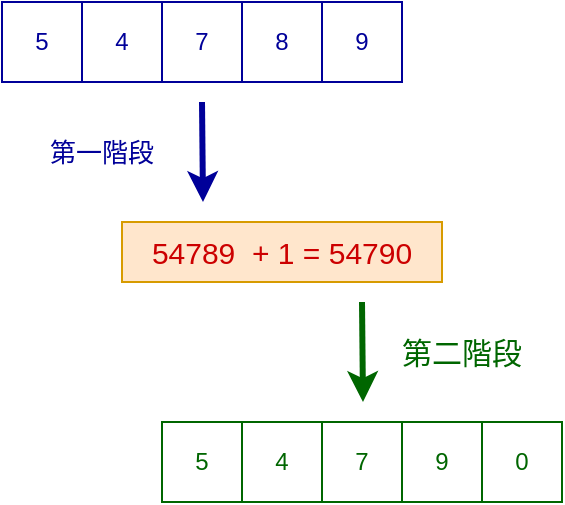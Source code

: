 <mxfile version="19.0.3" type="device" pages="2"><diagram id="MGcfRCxTb4x680ZFthHp" name="第 1 页"><mxGraphModel dx="661" dy="425" grid="1" gridSize="10" guides="1" tooltips="1" connect="1" arrows="1" fold="1" page="1" pageScale="1" pageWidth="827" pageHeight="1169" math="0" shadow="0"><root><mxCell id="0"/><mxCell id="1" parent="0"/><mxCell id="qAb6_ZYldJkC4G3aSwsu-13" value="5" style="rounded=0;whiteSpace=wrap;html=1;fontColor=#000099;strokeColor=#000099;" parent="1" vertex="1"><mxGeometry x="290" y="280" width="40" height="40" as="geometry"/></mxCell><mxCell id="qAb6_ZYldJkC4G3aSwsu-14" value="4" style="rounded=0;whiteSpace=wrap;html=1;fontColor=#000099;strokeColor=#000099;" parent="1" vertex="1"><mxGeometry x="330" y="280" width="40" height="40" as="geometry"/></mxCell><mxCell id="qAb6_ZYldJkC4G3aSwsu-15" value="7" style="rounded=0;whiteSpace=wrap;html=1;fontColor=#000099;strokeColor=#000099;" parent="1" vertex="1"><mxGeometry x="370" y="280" width="40" height="40" as="geometry"/></mxCell><mxCell id="qAb6_ZYldJkC4G3aSwsu-16" value="8" style="rounded=0;whiteSpace=wrap;html=1;fontColor=#000099;strokeColor=#000099;" parent="1" vertex="1"><mxGeometry x="410" y="280" width="40" height="40" as="geometry"/></mxCell><mxCell id="qAb6_ZYldJkC4G3aSwsu-17" value="9" style="rounded=0;whiteSpace=wrap;html=1;fontColor=#000099;strokeColor=#000099;" parent="1" vertex="1"><mxGeometry x="450" y="280" width="40" height="40" as="geometry"/></mxCell><mxCell id="7CH1-QDAQ0uibu0waeEv-1" value="" style="endArrow=classic;html=1;rounded=0;strokeWidth=3;strokeColor=#000099;" parent="1" edge="1"><mxGeometry width="50" height="50" relative="1" as="geometry"><mxPoint x="390" y="330" as="sourcePoint"/><mxPoint x="390.5" y="380" as="targetPoint"/></mxGeometry></mxCell><mxCell id="7CH1-QDAQ0uibu0waeEv-2" value="54789&amp;nbsp; + 1 = 54790" style="text;html=1;align=center;verticalAlign=middle;whiteSpace=wrap;rounded=0;fillColor=#ffe6cc;strokeColor=#d79b00;fontSize=15;fontColor=#CC0000;" parent="1" vertex="1"><mxGeometry x="350" y="390" width="160" height="30" as="geometry"/></mxCell><mxCell id="7CH1-QDAQ0uibu0waeEv-3" value="5" style="rounded=0;whiteSpace=wrap;html=1;strokeColor=#006600;fontColor=#006600;" parent="1" vertex="1"><mxGeometry x="370" y="490" width="40" height="40" as="geometry"/></mxCell><mxCell id="7CH1-QDAQ0uibu0waeEv-4" value="4" style="rounded=0;whiteSpace=wrap;html=1;strokeColor=#006600;fontColor=#006600;" parent="1" vertex="1"><mxGeometry x="410" y="490" width="40" height="40" as="geometry"/></mxCell><mxCell id="7CH1-QDAQ0uibu0waeEv-5" value="7" style="rounded=0;whiteSpace=wrap;html=1;strokeColor=#006600;fontColor=#006600;" parent="1" vertex="1"><mxGeometry x="450" y="490" width="40" height="40" as="geometry"/></mxCell><mxCell id="7CH1-QDAQ0uibu0waeEv-6" value="9" style="rounded=0;whiteSpace=wrap;html=1;strokeColor=#006600;fontColor=#006600;" parent="1" vertex="1"><mxGeometry x="490" y="490" width="40" height="40" as="geometry"/></mxCell><mxCell id="7CH1-QDAQ0uibu0waeEv-7" value="0" style="rounded=0;whiteSpace=wrap;html=1;strokeColor=#006600;fontColor=#006600;" parent="1" vertex="1"><mxGeometry x="530" y="490" width="40" height="40" as="geometry"/></mxCell><mxCell id="7CH1-QDAQ0uibu0waeEv-8" value="" style="endArrow=classic;html=1;rounded=0;strokeWidth=3;strokeColor=#006600;" parent="1" edge="1"><mxGeometry width="50" height="50" relative="1" as="geometry"><mxPoint x="470" y="430" as="sourcePoint"/><mxPoint x="470.5" y="480" as="targetPoint"/></mxGeometry></mxCell><mxCell id="7CH1-QDAQ0uibu0waeEv-9" value="第一階段" style="text;html=1;strokeColor=none;fillColor=none;align=center;verticalAlign=middle;whiteSpace=wrap;rounded=0;fontSize=13;fontColor=#000099;" parent="1" vertex="1"><mxGeometry x="300" y="340" width="80" height="30" as="geometry"/></mxCell><mxCell id="7CH1-QDAQ0uibu0waeEv-10" value="第二階段" style="text;html=1;strokeColor=none;fillColor=none;align=center;verticalAlign=middle;whiteSpace=wrap;rounded=0;fontSize=15;fontColor=#006600;" parent="1" vertex="1"><mxGeometry x="480" y="440" width="80" height="30" as="geometry"/></mxCell></root></mxGraphModel></diagram><diagram id="CqvBXOZtCc0DCTlgj38X" name="第 2 页"><mxGraphModel dx="661" dy="425" grid="1" gridSize="10" guides="1" tooltips="1" connect="1" arrows="1" fold="1" page="1" pageScale="1" pageWidth="827" pageHeight="1169" math="0" shadow="0"><root><mxCell id="0"/><mxCell id="1" parent="0"/><mxCell id="NYrJizTB7a_Gm3TuPN8P-1" value="9" style="rounded=0;whiteSpace=wrap;html=1;fontColor=#000099;strokeColor=#000099;" parent="1" vertex="1"><mxGeometry x="280" y="280" width="40" height="40" as="geometry"/></mxCell><mxCell id="NYrJizTB7a_Gm3TuPN8P-2" value="9" style="rounded=0;whiteSpace=wrap;html=1;fontColor=#000099;strokeColor=#000099;" parent="1" vertex="1"><mxGeometry x="320" y="280" width="40" height="40" as="geometry"/></mxCell><mxCell id="NYrJizTB7a_Gm3TuPN8P-3" value="9" style="rounded=0;whiteSpace=wrap;html=1;fontColor=#000099;strokeColor=#000099;" parent="1" vertex="1"><mxGeometry x="360" y="280" width="40" height="40" as="geometry"/></mxCell><mxCell id="NYrJizTB7a_Gm3TuPN8P-4" value="9" style="rounded=0;whiteSpace=wrap;html=1;fontColor=#000099;strokeColor=#000099;" parent="1" vertex="1"><mxGeometry x="400" y="280" width="40" height="40" as="geometry"/></mxCell><mxCell id="NYrJizTB7a_Gm3TuPN8P-6" value="" style="endArrow=classic;html=1;rounded=0;strokeColor=#CC0000;" parent="1" edge="1"><mxGeometry width="50" height="50" relative="1" as="geometry"><mxPoint x="359" y="330" as="sourcePoint"/><mxPoint x="359" y="410" as="targetPoint"/></mxGeometry></mxCell><mxCell id="M8IZKz407yIoPRy8Pwlf-9" value="&lt;span style=&quot;font-size: 12px; background-color: rgb(248, 249, 250);&quot;&gt;「進位」且位數「改變」。&lt;/span&gt;" style="edgeLabel;html=1;align=center;verticalAlign=middle;resizable=0;points=[];fontColor=#CC0000;" parent="NYrJizTB7a_Gm3TuPN8P-6" vertex="1" connectable="0"><mxGeometry x="-0.013" y="3" relative="1" as="geometry"><mxPoint as="offset"/></mxGeometry></mxCell><mxCell id="M8IZKz407yIoPRy8Pwlf-1" value="1" style="rounded=0;whiteSpace=wrap;html=1;strokeColor=#006600;fontColor=#006600;" parent="1" vertex="1"><mxGeometry x="260" y="420" width="40" height="40" as="geometry"/></mxCell><mxCell id="M8IZKz407yIoPRy8Pwlf-2" value="0" style="rounded=0;whiteSpace=wrap;html=1;strokeColor=#006600;fontColor=#006600;" parent="1" vertex="1"><mxGeometry x="300" y="420" width="40" height="40" as="geometry"/></mxCell><mxCell id="M8IZKz407yIoPRy8Pwlf-3" value="0" style="rounded=0;whiteSpace=wrap;html=1;strokeColor=#006600;fontColor=#006600;" parent="1" vertex="1"><mxGeometry x="340" y="420" width="40" height="40" as="geometry"/></mxCell><mxCell id="M8IZKz407yIoPRy8Pwlf-4" value="0" style="rounded=0;whiteSpace=wrap;html=1;strokeColor=#006600;fontColor=#006600;" parent="1" vertex="1"><mxGeometry x="380" y="420" width="40" height="40" as="geometry"/></mxCell><mxCell id="M8IZKz407yIoPRy8Pwlf-5" value="0" style="rounded=0;whiteSpace=wrap;html=1;strokeColor=#006600;fontColor=#006600;" parent="1" vertex="1"><mxGeometry x="420" y="420" width="40" height="40" as="geometry"/></mxCell><mxCell id="M8IZKz407yIoPRy8Pwlf-10" value="&lt;font color=&quot;#000099&quot;&gt;數值為「10^ - 1」，即數組全部元素都為「9」的情況。&lt;/font&gt;" style="text;html=1;strokeColor=none;fillColor=none;align=center;verticalAlign=middle;whiteSpace=wrap;rounded=0;fontColor=#CC0000;" parent="1" vertex="1"><mxGeometry x="290" y="250" width="326" height="30" as="geometry"/></mxCell><mxCell id="M8IZKz407yIoPRy8Pwlf-11" value="&lt;font&gt;進位後的數值為「10^」。&lt;/font&gt;" style="text;html=1;strokeColor=none;fillColor=none;align=center;verticalAlign=middle;whiteSpace=wrap;rounded=0;fontColor=#006600;" parent="1" vertex="1"><mxGeometry x="331" y="460" width="166" height="30" as="geometry"/></mxCell></root></mxGraphModel></diagram></mxfile>